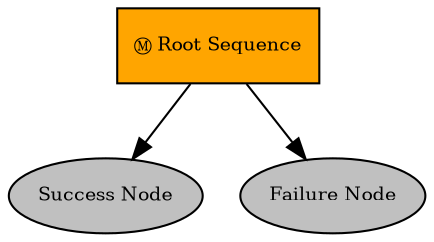 digraph pastafarianism {
ordering=out;
graph [fontname="times-roman"];
node [fontname="times-roman"];
edge [fontname="times-roman"];
"Root Sequence" [fillcolor=orange, fontcolor=black, fontsize=9, label="Ⓜ Root Sequence", shape=box, style=filled];
"Success Node" [fillcolor=gray, fontcolor=black, fontsize=9, label="Success Node", shape=ellipse, style=filled];
"Root Sequence" -> "Success Node";
"Failure Node" [fillcolor=gray, fontcolor=black, fontsize=9, label="Failure Node", shape=ellipse, style=filled];
"Root Sequence" -> "Failure Node";
}
